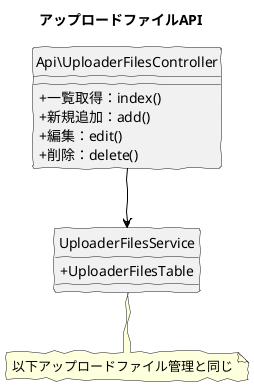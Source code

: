 @startuml
skinparam handwritten true
skinparam backgroundColor white
hide circle
skinparam classAttributeIconSize 0

title アップロードファイルAPI

class Api\UploaderFilesController {
  + 一覧取得：index()
  + 新規追加：add()
  + 編集：edit()
  + 削除：delete()
}

class UploaderFilesService {
  + UploaderFilesTable
}

note "以下アップロードファイル管理と同じ" as note
UploaderFilesService .. note

Api\UploaderFilesController -down[#Black]-> UploaderFilesService

@enduml
